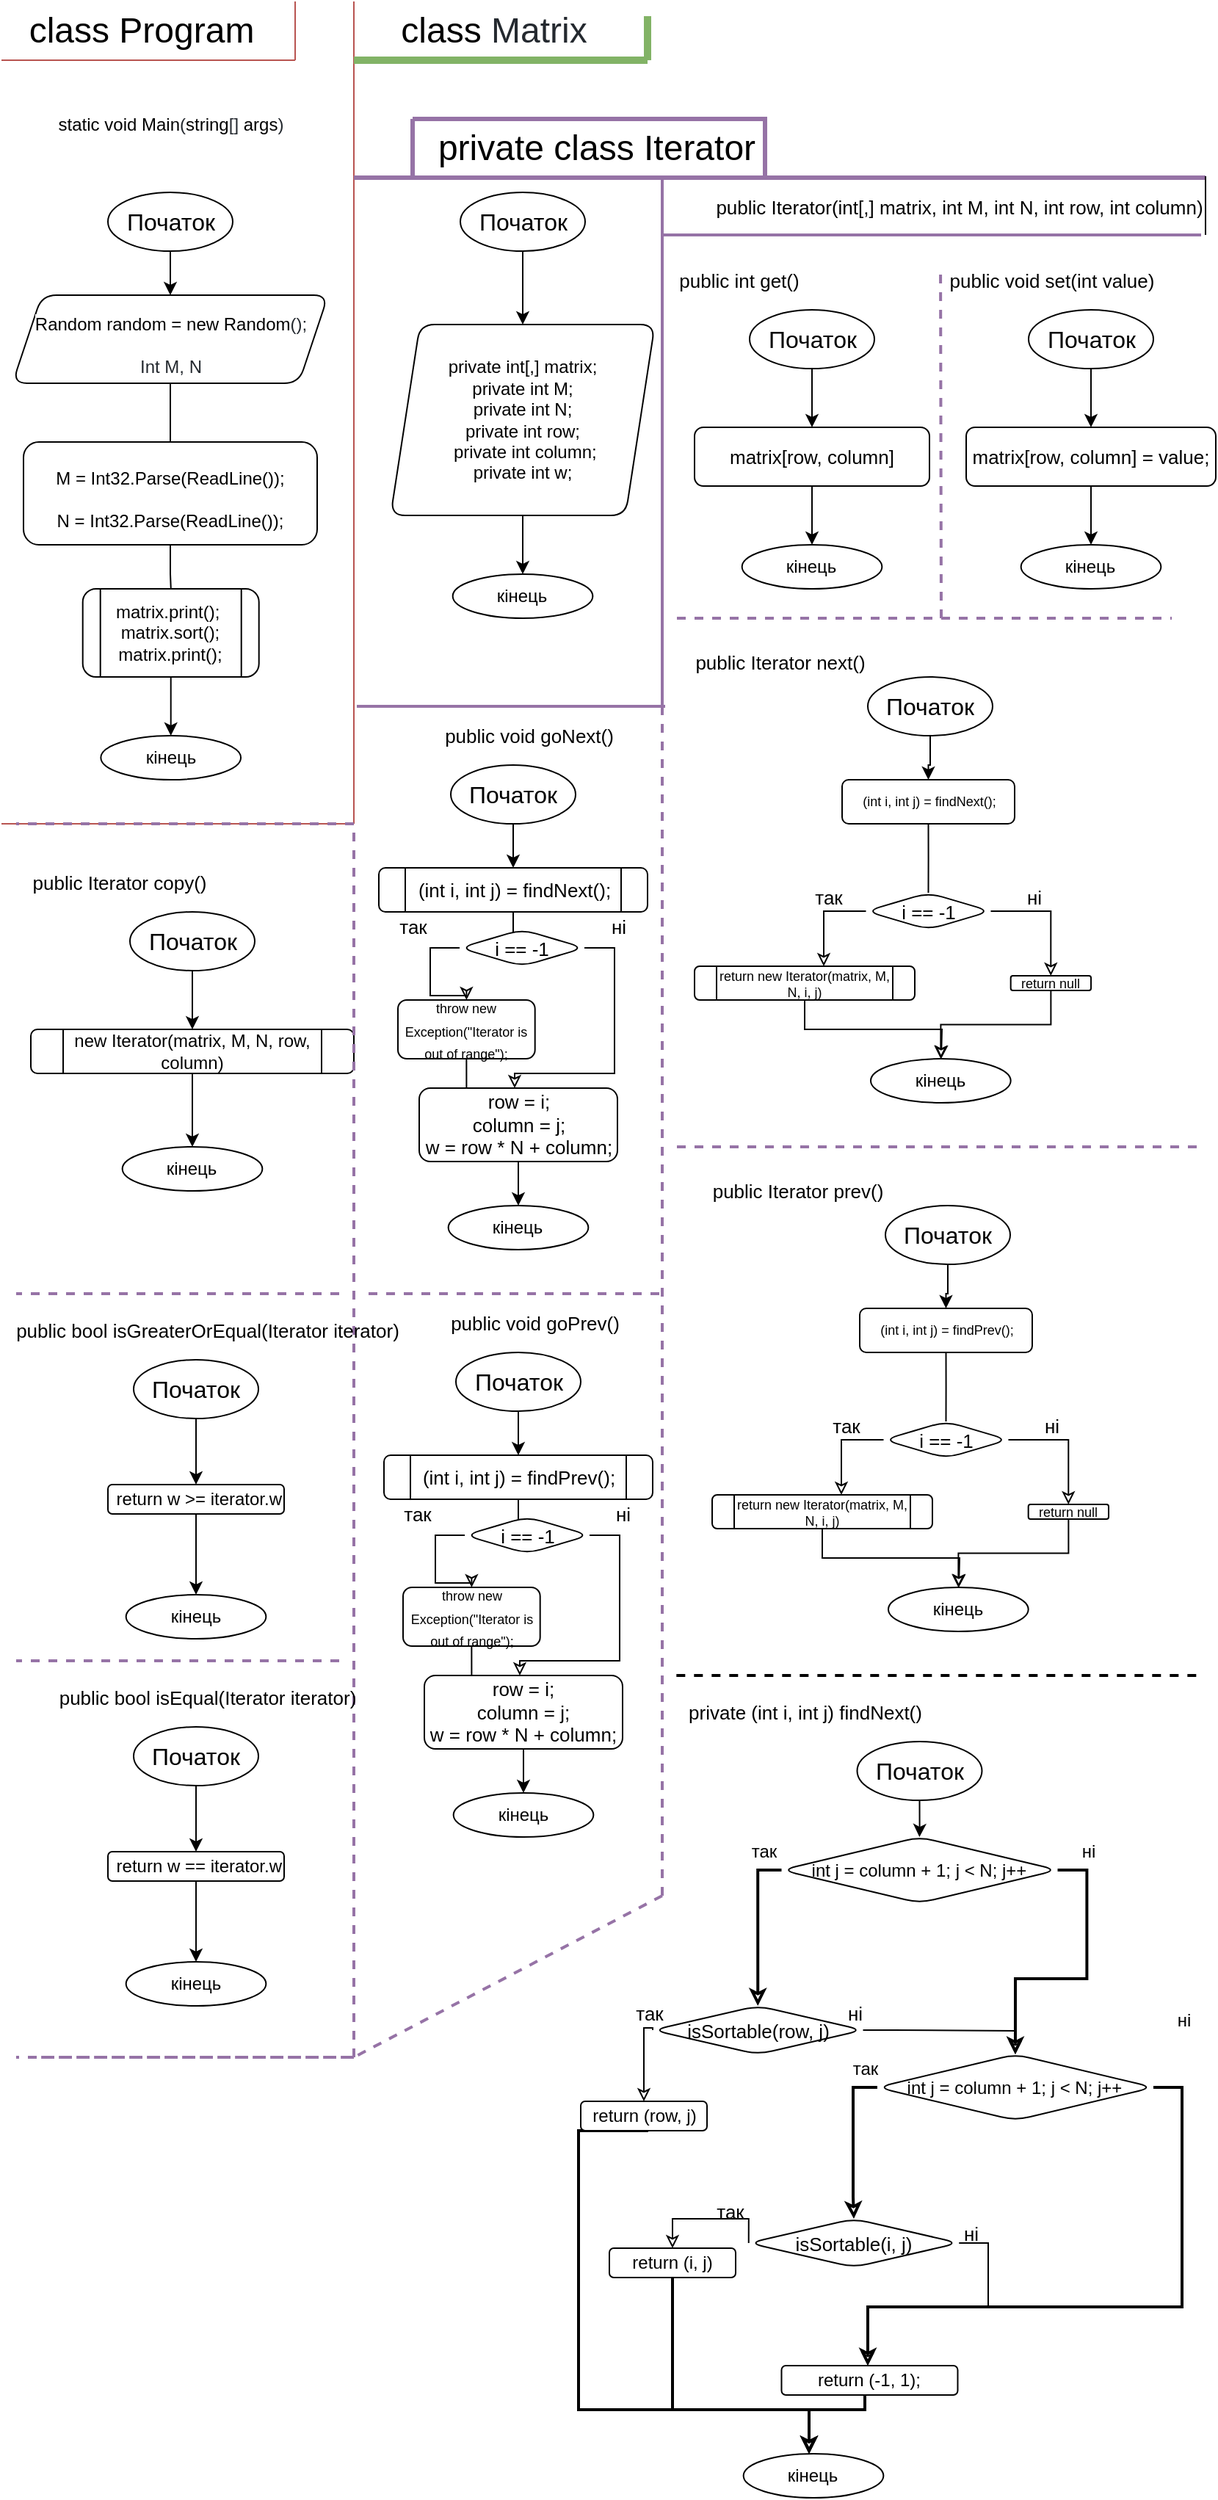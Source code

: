 <mxfile version="16.6.1" type="github">
  <diagram id="J93P0dknWouo2h-GwdAa" name="Page-1">
    <mxGraphModel dx="345" dy="665" grid="1" gridSize="10" guides="1" tooltips="1" connect="1" arrows="1" fold="1" page="1" pageScale="1" pageWidth="827" pageHeight="1169" math="0" shadow="0">
      <root>
        <mxCell id="0" />
        <mxCell id="1" parent="0" />
        <mxCell id="jm0wsWvHRC7rD9zgn_kI-3" value="&lt;font style=&quot;font-size: 24px&quot;&gt;&lt;span class=&quot;pl-k&quot; style=&quot;box-sizing: border-box ; font-family: , , &amp;#34;sf mono&amp;#34; , &amp;#34;menlo&amp;#34; , &amp;#34;consolas&amp;#34; , &amp;#34;liberation mono&amp;#34; , monospace ; background-color: rgb(255 , 255 , 255)&quot;&gt;class&lt;/span&gt;&lt;span style=&quot;color: rgb(36 , 41 , 47) ; font-family: , , &amp;#34;sf mono&amp;#34; , &amp;#34;menlo&amp;#34; , &amp;#34;consolas&amp;#34; , &amp;#34;liberation mono&amp;#34; , monospace ; background-color: rgb(255 , 255 , 255)&quot;&gt; &lt;/span&gt;&lt;span class=&quot;pl-en&quot; style=&quot;box-sizing: border-box ; font-family: , , &amp;#34;sf mono&amp;#34; , &amp;#34;menlo&amp;#34; , &amp;#34;consolas&amp;#34; , &amp;#34;liberation mono&amp;#34; , monospace ; background-color: rgb(255 , 255 , 255)&quot;&gt;&lt;span class=&quot;pl-token&quot; style=&quot;box-sizing: border-box&quot;&gt;Program&lt;/span&gt;&lt;/span&gt;&lt;/font&gt;" style="text;html=1;align=center;verticalAlign=middle;resizable=0;points=[];autosize=1;strokeColor=none;fillColor=none;" parent="1" vertex="1">
          <mxGeometry x="10" y="10" width="170" height="20" as="geometry" />
        </mxCell>
        <mxCell id="jm0wsWvHRC7rD9zgn_kI-6" value="" style="endArrow=none;html=1;rounded=0;fillColor=#f8cecc;strokeColor=#b85450;" parent="1" edge="1">
          <mxGeometry width="50" height="50" relative="1" as="geometry">
            <mxPoint y="40" as="sourcePoint" />
            <mxPoint x="200" y="40" as="targetPoint" />
          </mxGeometry>
        </mxCell>
        <mxCell id="jm0wsWvHRC7rD9zgn_kI-7" value="" style="endArrow=none;html=1;rounded=0;fillColor=#f8cecc;strokeColor=#b85450;" parent="1" edge="1">
          <mxGeometry width="50" height="50" relative="1" as="geometry">
            <mxPoint x="200" as="sourcePoint" />
            <mxPoint x="200" y="40" as="targetPoint" />
          </mxGeometry>
        </mxCell>
        <mxCell id="jm0wsWvHRC7rD9zgn_kI-8" value="&lt;span class=&quot;pl-k&quot; style=&quot;box-sizing: border-box ; font-family: , , &amp;#34;sf mono&amp;#34; , &amp;#34;menlo&amp;#34; , &amp;#34;consolas&amp;#34; , &amp;#34;liberation mono&amp;#34; , monospace ; font-size: 12px ; background-color: rgb(255 , 255 , 255)&quot;&gt;static&lt;/span&gt;&lt;span style=&quot;color: rgb(36 , 41 , 47) ; font-family: , , &amp;#34;sf mono&amp;#34; , &amp;#34;menlo&amp;#34; , &amp;#34;consolas&amp;#34; , &amp;#34;liberation mono&amp;#34; , monospace ; font-size: 12px ; background-color: rgb(255 , 255 , 255)&quot;&gt; &lt;/span&gt;&lt;span class=&quot;pl-k&quot; style=&quot;box-sizing: border-box ; font-family: , , &amp;#34;sf mono&amp;#34; , &amp;#34;menlo&amp;#34; , &amp;#34;consolas&amp;#34; , &amp;#34;liberation mono&amp;#34; , monospace ; font-size: 12px ; background-color: rgb(255 , 255 , 255)&quot;&gt;void&lt;/span&gt;&lt;span style=&quot;color: rgb(36 , 41 , 47) ; font-family: , , &amp;#34;sf mono&amp;#34; , &amp;#34;menlo&amp;#34; , &amp;#34;consolas&amp;#34; , &amp;#34;liberation mono&amp;#34; , monospace ; font-size: 12px ; background-color: rgb(255 , 255 , 255)&quot;&gt; &lt;/span&gt;&lt;span class=&quot;pl-en&quot; style=&quot;box-sizing: border-box ; font-family: , , &amp;#34;sf mono&amp;#34; , &amp;#34;menlo&amp;#34; , &amp;#34;consolas&amp;#34; , &amp;#34;liberation mono&amp;#34; , monospace ; font-size: 12px ; background-color: rgb(255 , 255 , 255)&quot;&gt;&lt;span class=&quot;pl-token&quot; style=&quot;box-sizing: border-box&quot;&gt;Main&lt;/span&gt;&lt;/span&gt;&lt;span style=&quot;color: rgb(36 , 41 , 47) ; font-family: , , &amp;#34;sf mono&amp;#34; , &amp;#34;menlo&amp;#34; , &amp;#34;consolas&amp;#34; , &amp;#34;liberation mono&amp;#34; , monospace ; font-size: 12px ; background-color: rgb(255 , 255 , 255)&quot;&gt;(&lt;/span&gt;&lt;span class=&quot;pl-k&quot; style=&quot;box-sizing: border-box ; font-family: , , &amp;#34;sf mono&amp;#34; , &amp;#34;menlo&amp;#34; , &amp;#34;consolas&amp;#34; , &amp;#34;liberation mono&amp;#34; , monospace ; font-size: 12px ; background-color: rgb(255 , 255 , 255)&quot;&gt;string&lt;/span&gt;&lt;span style=&quot;color: rgb(36 , 41 , 47) ; font-family: , , &amp;#34;sf mono&amp;#34; , &amp;#34;menlo&amp;#34; , &amp;#34;consolas&amp;#34; , &amp;#34;liberation mono&amp;#34; , monospace ; font-size: 12px ; background-color: rgb(255 , 255 , 255)&quot;&gt;[] &lt;/span&gt;&lt;span class=&quot;pl-en&quot; style=&quot;box-sizing: border-box ; font-family: , , &amp;#34;sf mono&amp;#34; , &amp;#34;menlo&amp;#34; , &amp;#34;consolas&amp;#34; , &amp;#34;liberation mono&amp;#34; , monospace ; font-size: 12px ; background-color: rgb(255 , 255 , 255)&quot;&gt;args&lt;/span&gt;&lt;span style=&quot;color: rgb(36 , 41 , 47) ; font-family: , , &amp;#34;sf mono&amp;#34; , &amp;#34;menlo&amp;#34; , &amp;#34;consolas&amp;#34; , &amp;#34;liberation mono&amp;#34; , monospace ; font-size: 12px ; background-color: rgb(255 , 255 , 255)&quot;&gt;)&lt;/span&gt;" style="text;html=1;align=center;verticalAlign=middle;resizable=0;points=[];autosize=1;strokeColor=none;fillColor=none;fontSize=24;" parent="1" vertex="1">
          <mxGeometry x="30" y="60" width="170" height="40" as="geometry" />
        </mxCell>
        <mxCell id="jm0wsWvHRC7rD9zgn_kI-11" style="edgeStyle=orthogonalEdgeStyle;rounded=0;orthogonalLoop=1;jettySize=auto;html=1;exitX=0.5;exitY=1;exitDx=0;exitDy=0;fontSize=24;" parent="1" source="jm0wsWvHRC7rD9zgn_kI-10" target="jm0wsWvHRC7rD9zgn_kI-12" edge="1">
          <mxGeometry relative="1" as="geometry">
            <mxPoint x="115.353" y="210" as="targetPoint" />
          </mxGeometry>
        </mxCell>
        <mxCell id="jm0wsWvHRC7rD9zgn_kI-10" value="Початок" style="ellipse;whiteSpace=wrap;html=1;fontSize=16;strokeWidth=1;" parent="1" vertex="1">
          <mxGeometry x="72.5" y="130.0" width="85" height="40" as="geometry" />
        </mxCell>
        <mxCell id="jm0wsWvHRC7rD9zgn_kI-14" style="edgeStyle=orthogonalEdgeStyle;rounded=0;orthogonalLoop=1;jettySize=auto;html=1;exitX=0.5;exitY=1;exitDx=0;exitDy=0;fontSize=24;endArrow=none;endFill=0;" parent="1" source="jm0wsWvHRC7rD9zgn_kI-12" target="jm0wsWvHRC7rD9zgn_kI-18" edge="1">
          <mxGeometry relative="1" as="geometry">
            <mxPoint x="115" y="290" as="targetPoint" />
          </mxGeometry>
        </mxCell>
        <mxCell id="jm0wsWvHRC7rD9zgn_kI-12" value="&lt;span class=&quot;pl-en&quot; style=&quot;box-sizing: border-box ; font-family: , , &amp;#34;sf mono&amp;#34; , &amp;#34;menlo&amp;#34; , &amp;#34;consolas&amp;#34; , &amp;#34;liberation mono&amp;#34; , monospace ; font-size: 12px ; background-color: rgb(255 , 255 , 255)&quot;&gt;Random&lt;/span&gt;&lt;span style=&quot;color: rgb(36 , 41 , 47) ; font-family: , , &amp;#34;sf mono&amp;#34; , &amp;#34;menlo&amp;#34; , &amp;#34;consolas&amp;#34; , &amp;#34;liberation mono&amp;#34; , monospace ; font-size: 12px ; background-color: rgb(255 , 255 , 255)&quot;&gt; &lt;/span&gt;&lt;span class=&quot;pl-en&quot; style=&quot;box-sizing: border-box ; font-family: , , &amp;#34;sf mono&amp;#34; , &amp;#34;menlo&amp;#34; , &amp;#34;consolas&amp;#34; , &amp;#34;liberation mono&amp;#34; , monospace ; font-size: 12px ; background-color: rgb(255 , 255 , 255)&quot;&gt;random&lt;/span&gt;&lt;span style=&quot;color: rgb(36 , 41 , 47) ; font-family: , , &amp;#34;sf mono&amp;#34; , &amp;#34;menlo&amp;#34; , &amp;#34;consolas&amp;#34; , &amp;#34;liberation mono&amp;#34; , monospace ; font-size: 12px ; background-color: rgb(255 , 255 , 255)&quot;&gt; &lt;/span&gt;&lt;span class=&quot;pl-k&quot; style=&quot;box-sizing: border-box ; font-family: , , &amp;#34;sf mono&amp;#34; , &amp;#34;menlo&amp;#34; , &amp;#34;consolas&amp;#34; , &amp;#34;liberation mono&amp;#34; , monospace ; font-size: 12px ; background-color: rgb(255 , 255 , 255)&quot;&gt;=&lt;/span&gt;&lt;span style=&quot;color: rgb(36 , 41 , 47) ; font-family: , , &amp;#34;sf mono&amp;#34; , &amp;#34;menlo&amp;#34; , &amp;#34;consolas&amp;#34; , &amp;#34;liberation mono&amp;#34; , monospace ; font-size: 12px ; background-color: rgb(255 , 255 , 255)&quot;&gt; &lt;/span&gt;&lt;span class=&quot;pl-k&quot; style=&quot;box-sizing: border-box ; font-family: , , &amp;#34;sf mono&amp;#34; , &amp;#34;menlo&amp;#34; , &amp;#34;consolas&amp;#34; , &amp;#34;liberation mono&amp;#34; , monospace ; font-size: 12px ; background-color: rgb(255 , 255 , 255)&quot;&gt;new&lt;/span&gt;&lt;span style=&quot;color: rgb(36 , 41 , 47) ; font-family: , , &amp;#34;sf mono&amp;#34; , &amp;#34;menlo&amp;#34; , &amp;#34;consolas&amp;#34; , &amp;#34;liberation mono&amp;#34; , monospace ; font-size: 12px ; background-color: rgb(255 , 255 , 255)&quot;&gt; &lt;/span&gt;&lt;span class=&quot;pl-en&quot; style=&quot;box-sizing: border-box ; font-family: , , &amp;#34;sf mono&amp;#34; , &amp;#34;menlo&amp;#34; , &amp;#34;consolas&amp;#34; , &amp;#34;liberation mono&amp;#34; , monospace ; font-size: 12px ; background-color: rgb(255 , 255 , 255)&quot;&gt;Random&lt;/span&gt;&lt;span style=&quot;color: rgb(36 , 41 , 47) ; font-family: , , &amp;#34;sf mono&amp;#34; , &amp;#34;menlo&amp;#34; , &amp;#34;consolas&amp;#34; , &amp;#34;liberation mono&amp;#34; , monospace ; font-size: 12px ; background-color: rgb(255 , 255 , 255)&quot;&gt;();&lt;br&gt;Int M, N&lt;br&gt;&lt;/span&gt;" style="shape=parallelogram;perimeter=parallelogramPerimeter;whiteSpace=wrap;html=1;fixedSize=1;fontSize=24;perimeterSpacing=0;sketch=0;rounded=1;" parent="1" vertex="1">
          <mxGeometry x="7.5" y="200" width="215" height="60" as="geometry" />
        </mxCell>
        <mxCell id="jm0wsWvHRC7rD9zgn_kI-19" style="edgeStyle=orthogonalEdgeStyle;rounded=0;orthogonalLoop=1;jettySize=auto;html=1;exitX=0.5;exitY=1;exitDx=0;exitDy=0;fontSize=12;endArrow=none;endFill=0;" parent="1" source="jm0wsWvHRC7rD9zgn_kI-18" target="jm0wsWvHRC7rD9zgn_kI-20" edge="1">
          <mxGeometry relative="1" as="geometry">
            <mxPoint x="115.353" y="410" as="targetPoint" />
          </mxGeometry>
        </mxCell>
        <mxCell id="jm0wsWvHRC7rD9zgn_kI-18" value="&lt;font style=&quot;font-size: 12px&quot;&gt;M =&lt;/font&gt;&lt;font style=&quot;font-size: 12px&quot;&gt; Int32.Parse(ReadLine());&lt;br&gt;N = Int32.Parse(ReadLine());&lt;/font&gt;" style="rounded=1;whiteSpace=wrap;html=1;sketch=0;fontSize=24;" parent="1" vertex="1">
          <mxGeometry x="15" y="300" width="200" height="70" as="geometry" />
        </mxCell>
        <mxCell id="jm0wsWvHRC7rD9zgn_kI-21" style="edgeStyle=orthogonalEdgeStyle;rounded=0;orthogonalLoop=1;jettySize=auto;html=1;exitX=0.5;exitY=1;exitDx=0;exitDy=0;fontSize=12;" parent="1" source="jm0wsWvHRC7rD9zgn_kI-20" target="jm0wsWvHRC7rD9zgn_kI-22" edge="1">
          <mxGeometry relative="1" as="geometry">
            <mxPoint x="115.353" y="500" as="targetPoint" />
          </mxGeometry>
        </mxCell>
        <mxCell id="jm0wsWvHRC7rD9zgn_kI-20" value="&lt;div&gt;matrix.print();&lt;span&gt;&amp;nbsp;&lt;/span&gt;&lt;/div&gt;&lt;div&gt;&lt;span&gt;matrix.sort();&lt;/span&gt;&lt;/div&gt;&lt;div&gt;matrix.print();&lt;br&gt;&lt;/div&gt;" style="shape=process;whiteSpace=wrap;html=1;backgroundOutline=1;rounded=1;sketch=0;fontSize=12;" parent="1" vertex="1">
          <mxGeometry x="55.353" y="400" width="120" height="60" as="geometry" />
        </mxCell>
        <mxCell id="jm0wsWvHRC7rD9zgn_kI-22" value="кінець" style="ellipse;whiteSpace=wrap;html=1;rounded=1;sketch=0;fontSize=12;" parent="1" vertex="1">
          <mxGeometry x="67.68" y="500" width="95.35" height="30" as="geometry" />
        </mxCell>
        <mxCell id="jm0wsWvHRC7rD9zgn_kI-23" value="" style="endArrow=none;html=1;rounded=0;fontSize=12;fillColor=#f8cecc;strokeColor=#b85450;" parent="1" edge="1">
          <mxGeometry width="50" height="50" relative="1" as="geometry">
            <mxPoint x="240" y="560" as="sourcePoint" />
            <mxPoint x="240" as="targetPoint" />
          </mxGeometry>
        </mxCell>
        <mxCell id="jm0wsWvHRC7rD9zgn_kI-24" value="" style="endArrow=none;html=1;rounded=0;fontSize=12;fillColor=#f8cecc;strokeColor=#b85450;" parent="1" edge="1">
          <mxGeometry width="50" height="50" relative="1" as="geometry">
            <mxPoint y="560" as="sourcePoint" />
            <mxPoint x="240" y="560" as="targetPoint" />
          </mxGeometry>
        </mxCell>
        <mxCell id="jm0wsWvHRC7rD9zgn_kI-25" value="&lt;font style=&quot;font-size: 24px&quot;&gt;&lt;span class=&quot;pl-k&quot; style=&quot;box-sizing: border-box ; font-family: , , &amp;#34;sf mono&amp;#34; , &amp;#34;menlo&amp;#34; , &amp;#34;consolas&amp;#34; , &amp;#34;liberation mono&amp;#34; , monospace ; background-color: rgb(255 , 255 , 255)&quot;&gt;class&lt;/span&gt;&lt;span style=&quot;color: rgb(36 , 41 , 47) ; font-family: , , &amp;#34;sf mono&amp;#34; , &amp;#34;menlo&amp;#34; , &amp;#34;consolas&amp;#34; , &amp;#34;liberation mono&amp;#34; , monospace ; background-color: rgb(255 , 255 , 255)&quot;&gt;&amp;nbsp;&lt;/span&gt;&lt;/font&gt;&lt;font color=&quot;#24292f&quot;&gt;&lt;span style=&quot;font-size: 24px ; background-color: rgb(255 , 255 , 255)&quot;&gt;Matrix&lt;/span&gt;&lt;/font&gt;" style="text;html=1;align=center;verticalAlign=middle;resizable=0;points=[];autosize=1;strokeColor=none;fillColor=none;" parent="1" vertex="1">
          <mxGeometry x="265" y="10" width="140" height="20" as="geometry" />
        </mxCell>
        <mxCell id="jm0wsWvHRC7rD9zgn_kI-26" value="" style="endArrow=none;html=1;rounded=0;fillColor=#d5e8d4;strokeColor=#82b366;strokeWidth=5;" parent="1" edge="1">
          <mxGeometry width="50" height="50" relative="1" as="geometry">
            <mxPoint x="240.0" y="40" as="sourcePoint" />
            <mxPoint x="440.0" y="40" as="targetPoint" />
          </mxGeometry>
        </mxCell>
        <mxCell id="jm0wsWvHRC7rD9zgn_kI-27" value="" style="endArrow=none;html=1;rounded=0;fillColor=#d5e8d4;strokeColor=#82b366;strokeWidth=5;" parent="1" edge="1">
          <mxGeometry width="50" height="50" relative="1" as="geometry">
            <mxPoint x="440" y="10" as="sourcePoint" />
            <mxPoint x="440.0" y="40" as="targetPoint" />
          </mxGeometry>
        </mxCell>
        <mxCell id="jm0wsWvHRC7rD9zgn_kI-29" value="&lt;span style=&quot;font-size: 24px&quot;&gt;private class Iterator&lt;/span&gt;" style="text;html=1;align=center;verticalAlign=middle;resizable=0;points=[];autosize=1;strokeColor=none;fillColor=none;" parent="1" vertex="1">
          <mxGeometry x="290" y="90" width="230" height="20" as="geometry" />
        </mxCell>
        <mxCell id="jm0wsWvHRC7rD9zgn_kI-38" value="" style="endArrow=none;html=1;rounded=0;fontSize=12;fillColor=#e1d5e7;strokeColor=#9673a6;strokeWidth=3;" parent="1" edge="1">
          <mxGeometry width="50" height="50" relative="1" as="geometry">
            <mxPoint x="280" y="80" as="sourcePoint" />
            <mxPoint x="280" y="120" as="targetPoint" />
          </mxGeometry>
        </mxCell>
        <mxCell id="jm0wsWvHRC7rD9zgn_kI-40" value="" style="endArrow=none;html=1;rounded=0;fontSize=12;fillColor=#e1d5e7;strokeColor=#9673a6;strokeWidth=3;" parent="1" edge="1">
          <mxGeometry width="50" height="50" relative="1" as="geometry">
            <mxPoint x="280" y="80" as="sourcePoint" />
            <mxPoint x="520" y="120" as="targetPoint" />
            <Array as="points">
              <mxPoint x="520" y="80" />
            </Array>
          </mxGeometry>
        </mxCell>
        <mxCell id="jm0wsWvHRC7rD9zgn_kI-42" value="" style="endArrow=none;html=1;rounded=0;fontSize=12;fillColor=#e1d5e7;strokeColor=#9673a6;strokeWidth=3;" parent="1" edge="1">
          <mxGeometry width="50" height="50" relative="1" as="geometry">
            <mxPoint x="240" y="120" as="sourcePoint" />
            <mxPoint x="820" y="120" as="targetPoint" />
          </mxGeometry>
        </mxCell>
        <mxCell id="jm0wsWvHRC7rD9zgn_kI-45" style="edgeStyle=orthogonalEdgeStyle;rounded=0;orthogonalLoop=1;jettySize=auto;html=1;exitX=0.5;exitY=1;exitDx=0;exitDy=0;fontSize=12;" parent="1" source="jm0wsWvHRC7rD9zgn_kI-44" target="jm0wsWvHRC7rD9zgn_kI-46" edge="1">
          <mxGeometry relative="1" as="geometry">
            <mxPoint x="552.357" y="290" as="targetPoint" />
          </mxGeometry>
        </mxCell>
        <mxCell id="jm0wsWvHRC7rD9zgn_kI-44" value="Початок" style="ellipse;whiteSpace=wrap;html=1;fontSize=16;strokeWidth=1;rounded=1;sketch=0;" parent="1" vertex="1">
          <mxGeometry x="509.5" y="210.0" width="85" height="40" as="geometry" />
        </mxCell>
        <mxCell id="jm0wsWvHRC7rD9zgn_kI-46" value="matrix[row, column]" style="rounded=1;whiteSpace=wrap;html=1;sketch=0;fontSize=13;" parent="1" vertex="1">
          <mxGeometry x="472" y="290" width="160" height="40" as="geometry" />
        </mxCell>
        <mxCell id="jm0wsWvHRC7rD9zgn_kI-49" style="edgeStyle=orthogonalEdgeStyle;rounded=0;orthogonalLoop=1;jettySize=auto;html=1;fontSize=12;" parent="1" source="jm0wsWvHRC7rD9zgn_kI-46" target="jm0wsWvHRC7rD9zgn_kI-50" edge="1">
          <mxGeometry relative="1" as="geometry">
            <mxPoint x="552.003" y="470" as="targetPoint" />
            <mxPoint x="552.003" y="430.0" as="sourcePoint" />
          </mxGeometry>
        </mxCell>
        <mxCell id="jm0wsWvHRC7rD9zgn_kI-50" value="кінець" style="ellipse;whiteSpace=wrap;html=1;rounded=1;sketch=0;fontSize=12;" parent="1" vertex="1">
          <mxGeometry x="504.33" y="370" width="95.35" height="30" as="geometry" />
        </mxCell>
        <mxCell id="jm0wsWvHRC7rD9zgn_kI-51" value="&lt;font style=&quot;font-size: 13px&quot;&gt;public Iterator(int[,] matrix, int M, int N, int row, int column)&lt;/font&gt;" style="text;html=1;align=center;verticalAlign=middle;resizable=0;points=[];autosize=1;strokeColor=none;fillColor=none;" parent="1" vertex="1">
          <mxGeometry x="477" y="130.0" width="350" height="20" as="geometry" />
        </mxCell>
        <mxCell id="jm0wsWvHRC7rD9zgn_kI-52" value="" style="endArrow=none;html=1;rounded=0;fillColor=#e1d5e7;strokeColor=#9673a6;strokeWidth=2;" parent="1" edge="1">
          <mxGeometry width="50" height="50" relative="1" as="geometry">
            <mxPoint x="450" y="159" as="sourcePoint" />
            <mxPoint x="817" y="159" as="targetPoint" />
          </mxGeometry>
        </mxCell>
        <mxCell id="jm0wsWvHRC7rD9zgn_kI-53" value="" style="endArrow=none;html=1;rounded=0;" parent="1" edge="1">
          <mxGeometry width="50" height="50" relative="1" as="geometry">
            <mxPoint x="820" y="119" as="sourcePoint" />
            <mxPoint x="820" y="159" as="targetPoint" />
          </mxGeometry>
        </mxCell>
        <mxCell id="jm0wsWvHRC7rD9zgn_kI-54" value="" style="endArrow=none;html=1;rounded=0;fontSize=12;fillColor=#e1d5e7;strokeColor=#9673a6;strokeWidth=2;" parent="1" edge="1">
          <mxGeometry width="50" height="50" relative="1" as="geometry">
            <mxPoint x="450" y="480" as="sourcePoint" />
            <mxPoint x="450" y="120" as="targetPoint" />
          </mxGeometry>
        </mxCell>
        <mxCell id="jm0wsWvHRC7rD9zgn_kI-55" value="" style="endArrow=none;html=1;rounded=0;fontSize=12;fillColor=#e1d5e7;strokeColor=#9673a6;strokeWidth=2;" parent="1" edge="1">
          <mxGeometry width="50" height="50" relative="1" as="geometry">
            <mxPoint x="242" y="480" as="sourcePoint" />
            <mxPoint x="452" y="480" as="targetPoint" />
          </mxGeometry>
        </mxCell>
        <mxCell id="pkDNeRE30fQ9Vf2fr36v-1" value="public int get()" style="text;html=1;align=center;verticalAlign=middle;resizable=0;points=[];autosize=1;strokeColor=none;fillColor=none;fontSize=13;" vertex="1" parent="1">
          <mxGeometry x="452" y="180" width="100" height="20" as="geometry" />
        </mxCell>
        <mxCell id="pkDNeRE30fQ9Vf2fr36v-2" style="edgeStyle=orthogonalEdgeStyle;rounded=0;orthogonalLoop=1;jettySize=auto;html=1;exitX=0.5;exitY=1;exitDx=0;exitDy=0;fontSize=12;" edge="1" source="pkDNeRE30fQ9Vf2fr36v-3" target="pkDNeRE30fQ9Vf2fr36v-4" parent="1">
          <mxGeometry relative="1" as="geometry">
            <mxPoint x="355.357" y="210" as="targetPoint" />
          </mxGeometry>
        </mxCell>
        <mxCell id="pkDNeRE30fQ9Vf2fr36v-3" value="Початок" style="ellipse;whiteSpace=wrap;html=1;fontSize=16;strokeWidth=1;rounded=1;sketch=0;" vertex="1" parent="1">
          <mxGeometry x="312.5" y="130.0" width="85" height="40" as="geometry" />
        </mxCell>
        <mxCell id="pkDNeRE30fQ9Vf2fr36v-4" value="&lt;div&gt;private int[,] matrix;&lt;/div&gt;&lt;div&gt;&lt;span&gt;private int M;&lt;/span&gt;&lt;/div&gt;&lt;div&gt;private int N;&lt;/div&gt;&lt;div&gt;private int row;&lt;/div&gt;&lt;div&gt;&amp;nbsp;private int column;&lt;/div&gt;&lt;div&gt;private int w;&lt;/div&gt;" style="shape=parallelogram;perimeter=parallelogramPerimeter;whiteSpace=wrap;html=1;fixedSize=1;rounded=1;sketch=0;fontSize=12;" vertex="1" parent="1">
          <mxGeometry x="265" y="220" width="180" height="130" as="geometry" />
        </mxCell>
        <mxCell id="pkDNeRE30fQ9Vf2fr36v-5" style="edgeStyle=orthogonalEdgeStyle;rounded=0;orthogonalLoop=1;jettySize=auto;html=1;fontSize=12;" edge="1" source="pkDNeRE30fQ9Vf2fr36v-4" target="pkDNeRE30fQ9Vf2fr36v-6" parent="1">
          <mxGeometry relative="1" as="geometry">
            <mxPoint x="355.003" y="390" as="targetPoint" />
            <mxPoint x="355.003" y="350.0" as="sourcePoint" />
          </mxGeometry>
        </mxCell>
        <mxCell id="pkDNeRE30fQ9Vf2fr36v-6" value="кінець" style="ellipse;whiteSpace=wrap;html=1;rounded=1;sketch=0;fontSize=12;" vertex="1" parent="1">
          <mxGeometry x="307.33" y="390" width="95.35" height="30" as="geometry" />
        </mxCell>
        <mxCell id="pkDNeRE30fQ9Vf2fr36v-8" style="edgeStyle=orthogonalEdgeStyle;rounded=0;orthogonalLoop=1;jettySize=auto;html=1;exitX=0.5;exitY=1;exitDx=0;exitDy=0;fontSize=12;" edge="1" source="pkDNeRE30fQ9Vf2fr36v-9" target="pkDNeRE30fQ9Vf2fr36v-10" parent="1">
          <mxGeometry relative="1" as="geometry">
            <mxPoint x="742.357" y="290" as="targetPoint" />
          </mxGeometry>
        </mxCell>
        <mxCell id="pkDNeRE30fQ9Vf2fr36v-9" value="Початок" style="ellipse;whiteSpace=wrap;html=1;fontSize=16;strokeWidth=1;rounded=1;sketch=0;" vertex="1" parent="1">
          <mxGeometry x="699.5" y="210.0" width="85" height="40" as="geometry" />
        </mxCell>
        <mxCell id="pkDNeRE30fQ9Vf2fr36v-10" value="matrix[row, column] = value;" style="rounded=1;whiteSpace=wrap;html=1;sketch=0;fontSize=13;" vertex="1" parent="1">
          <mxGeometry x="657" y="290" width="170" height="40" as="geometry" />
        </mxCell>
        <mxCell id="pkDNeRE30fQ9Vf2fr36v-11" style="edgeStyle=orthogonalEdgeStyle;rounded=0;orthogonalLoop=1;jettySize=auto;html=1;fontSize=12;" edge="1" source="pkDNeRE30fQ9Vf2fr36v-10" target="pkDNeRE30fQ9Vf2fr36v-12" parent="1">
          <mxGeometry relative="1" as="geometry">
            <mxPoint x="742.003" y="470" as="targetPoint" />
            <mxPoint x="742.003" y="430.0" as="sourcePoint" />
          </mxGeometry>
        </mxCell>
        <mxCell id="pkDNeRE30fQ9Vf2fr36v-12" value="кінець" style="ellipse;whiteSpace=wrap;html=1;rounded=1;sketch=0;fontSize=12;" vertex="1" parent="1">
          <mxGeometry x="694.33" y="370" width="95.35" height="30" as="geometry" />
        </mxCell>
        <mxCell id="pkDNeRE30fQ9Vf2fr36v-13" value="public void set(int value)" style="text;html=1;align=center;verticalAlign=middle;resizable=0;points=[];autosize=1;strokeColor=none;fillColor=none;fontSize=13;" vertex="1" parent="1">
          <mxGeometry x="639.68" y="180" width="150" height="20" as="geometry" />
        </mxCell>
        <mxCell id="pkDNeRE30fQ9Vf2fr36v-15" value="" style="endArrow=none;dashed=1;html=1;rounded=0;fontSize=13;entryX=-0.001;entryY=0.021;entryDx=0;entryDy=0;entryPerimeter=0;fillColor=#e1d5e7;strokeColor=#9673a6;strokeWidth=2;" edge="1" parent="1" target="pkDNeRE30fQ9Vf2fr36v-13">
          <mxGeometry width="50" height="50" relative="1" as="geometry">
            <mxPoint x="640" y="420" as="sourcePoint" />
            <mxPoint x="632" y="190" as="targetPoint" />
          </mxGeometry>
        </mxCell>
        <mxCell id="pkDNeRE30fQ9Vf2fr36v-19" value="" style="endArrow=none;dashed=1;html=1;rounded=0;fontSize=13;fillColor=#e1d5e7;strokeColor=#9673a6;strokeWidth=2;" edge="1" parent="1">
          <mxGeometry width="50" height="50" relative="1" as="geometry">
            <mxPoint x="460" y="420" as="sourcePoint" />
            <mxPoint x="797" y="420" as="targetPoint" />
          </mxGeometry>
        </mxCell>
        <mxCell id="pkDNeRE30fQ9Vf2fr36v-20" value="public void goNext()" style="text;html=1;align=center;verticalAlign=middle;resizable=0;points=[];autosize=1;strokeColor=none;fillColor=none;fontSize=13;" vertex="1" parent="1">
          <mxGeometry x="294" y="490" width="130" height="20" as="geometry" />
        </mxCell>
        <mxCell id="pkDNeRE30fQ9Vf2fr36v-21" style="edgeStyle=orthogonalEdgeStyle;rounded=0;orthogonalLoop=1;jettySize=auto;html=1;exitX=0.5;exitY=1;exitDx=0;exitDy=0;fontSize=12;" edge="1" source="pkDNeRE30fQ9Vf2fr36v-22" target="pkDNeRE30fQ9Vf2fr36v-26" parent="1">
          <mxGeometry relative="1" as="geometry">
            <mxPoint x="354.5" y="600" as="targetPoint" />
          </mxGeometry>
        </mxCell>
        <mxCell id="pkDNeRE30fQ9Vf2fr36v-22" value="Початок" style="ellipse;whiteSpace=wrap;html=1;fontSize=16;strokeWidth=1;rounded=1;sketch=0;" vertex="1" parent="1">
          <mxGeometry x="306.0" y="520.0" width="85" height="40" as="geometry" />
        </mxCell>
        <mxCell id="pkDNeRE30fQ9Vf2fr36v-27" style="edgeStyle=orthogonalEdgeStyle;rounded=0;orthogonalLoop=1;jettySize=auto;html=1;exitX=0.5;exitY=1;exitDx=0;exitDy=0;fontSize=13;endArrow=none;endFill=0;" edge="1" parent="1" source="pkDNeRE30fQ9Vf2fr36v-26" target="pkDNeRE30fQ9Vf2fr36v-28">
          <mxGeometry relative="1" as="geometry">
            <mxPoint x="354.786" y="640" as="targetPoint" />
          </mxGeometry>
        </mxCell>
        <mxCell id="pkDNeRE30fQ9Vf2fr36v-26" value="(int i, int j) = findNext();" style="shape=process;whiteSpace=wrap;html=1;backgroundOutline=1;rounded=1;sketch=0;fontSize=13;" vertex="1" parent="1">
          <mxGeometry x="257" y="590" width="183" height="30" as="geometry" />
        </mxCell>
        <mxCell id="pkDNeRE30fQ9Vf2fr36v-29" style="edgeStyle=orthogonalEdgeStyle;rounded=0;orthogonalLoop=1;jettySize=auto;html=1;exitX=0;exitY=0.5;exitDx=0;exitDy=0;fontSize=13;endArrow=classic;endFill=0;" edge="1" parent="1" source="pkDNeRE30fQ9Vf2fr36v-28" target="pkDNeRE30fQ9Vf2fr36v-33">
          <mxGeometry relative="1" as="geometry">
            <mxPoint x="249.5" y="670" as="targetPoint" />
          </mxGeometry>
        </mxCell>
        <mxCell id="pkDNeRE30fQ9Vf2fr36v-30" style="edgeStyle=orthogonalEdgeStyle;rounded=0;orthogonalLoop=1;jettySize=auto;html=1;exitX=1;exitY=0.5;exitDx=0;exitDy=0;fontSize=13;endArrow=classic;endFill=0;" edge="1" parent="1" source="pkDNeRE30fQ9Vf2fr36v-28" target="pkDNeRE30fQ9Vf2fr36v-34">
          <mxGeometry relative="1" as="geometry">
            <mxPoint x="349.5" y="770" as="targetPoint" />
            <Array as="points">
              <mxPoint x="417.5" y="645" />
              <mxPoint x="417.5" y="730" />
              <mxPoint x="349.5" y="730" />
            </Array>
          </mxGeometry>
        </mxCell>
        <mxCell id="pkDNeRE30fQ9Vf2fr36v-28" value="i == -1" style="rhombus;whiteSpace=wrap;html=1;rounded=1;sketch=0;fontSize=13;" vertex="1" parent="1">
          <mxGeometry x="312.01" y="632" width="84.99" height="25" as="geometry" />
        </mxCell>
        <mxCell id="pkDNeRE30fQ9Vf2fr36v-31" value="так" style="text;html=1;align=center;verticalAlign=middle;resizable=0;points=[];autosize=1;strokeColor=none;fillColor=none;fontSize=13;" vertex="1" parent="1">
          <mxGeometry x="264.5" y="620" width="30" height="20" as="geometry" />
        </mxCell>
        <mxCell id="pkDNeRE30fQ9Vf2fr36v-32" value="ні" style="text;html=1;align=center;verticalAlign=middle;resizable=0;points=[];autosize=1;strokeColor=none;fillColor=none;fontSize=13;" vertex="1" parent="1">
          <mxGeometry x="404.5" y="620" width="30" height="20" as="geometry" />
        </mxCell>
        <mxCell id="pkDNeRE30fQ9Vf2fr36v-36" style="edgeStyle=orthogonalEdgeStyle;rounded=0;orthogonalLoop=1;jettySize=auto;html=1;exitX=0.5;exitY=1;exitDx=0;exitDy=0;entryX=0.5;entryY=0;entryDx=0;entryDy=0;fontSize=13;endArrow=none;endFill=0;" edge="1" parent="1" source="pkDNeRE30fQ9Vf2fr36v-33" target="pkDNeRE30fQ9Vf2fr36v-34">
          <mxGeometry relative="1" as="geometry" />
        </mxCell>
        <mxCell id="pkDNeRE30fQ9Vf2fr36v-33" value="&lt;font style=&quot;font-size: 9px&quot;&gt;throw new Exception(&quot;Iterator is out of range&quot;);&lt;/font&gt;" style="rounded=1;whiteSpace=wrap;html=1;sketch=0;fontSize=13;" vertex="1" parent="1">
          <mxGeometry x="270" y="680" width="93.35" height="40" as="geometry" />
        </mxCell>
        <mxCell id="pkDNeRE30fQ9Vf2fr36v-34" value="&lt;div&gt;row = i;&lt;/div&gt;&lt;div&gt;column = j;&lt;/div&gt;&lt;div&gt;w = row * N + column;&lt;/div&gt;" style="rounded=1;whiteSpace=wrap;html=1;sketch=0;fontSize=13;" vertex="1" parent="1">
          <mxGeometry x="284.5" y="740" width="135" height="50" as="geometry" />
        </mxCell>
        <mxCell id="pkDNeRE30fQ9Vf2fr36v-37" style="edgeStyle=orthogonalEdgeStyle;rounded=0;orthogonalLoop=1;jettySize=auto;html=1;fontSize=12;exitX=0.5;exitY=1;exitDx=0;exitDy=0;" edge="1" target="pkDNeRE30fQ9Vf2fr36v-38" parent="1" source="pkDNeRE30fQ9Vf2fr36v-34">
          <mxGeometry relative="1" as="geometry">
            <mxPoint x="349.173" y="940" as="targetPoint" />
            <mxPoint x="349.175" y="800" as="sourcePoint" />
          </mxGeometry>
        </mxCell>
        <mxCell id="pkDNeRE30fQ9Vf2fr36v-38" value="кінець" style="ellipse;whiteSpace=wrap;html=1;rounded=1;sketch=0;fontSize=12;" vertex="1" parent="1">
          <mxGeometry x="304.33" y="820" width="95.35" height="30" as="geometry" />
        </mxCell>
        <mxCell id="pkDNeRE30fQ9Vf2fr36v-40" value="" style="endArrow=none;dashed=1;html=1;rounded=0;fontSize=13;fillColor=#e1d5e7;strokeColor=#9673a6;strokeWidth=2;" edge="1" parent="1">
          <mxGeometry width="50" height="50" relative="1" as="geometry">
            <mxPoint x="450" y="1290" as="sourcePoint" />
            <mxPoint x="450" y="480" as="targetPoint" />
          </mxGeometry>
        </mxCell>
        <mxCell id="pkDNeRE30fQ9Vf2fr36v-41" value="public void goPrev()" style="text;html=1;align=center;verticalAlign=middle;resizable=0;points=[];autosize=1;strokeColor=none;fillColor=none;fontSize=13;" vertex="1" parent="1">
          <mxGeometry x="297.5" y="890" width="130" height="20" as="geometry" />
        </mxCell>
        <mxCell id="pkDNeRE30fQ9Vf2fr36v-42" style="edgeStyle=orthogonalEdgeStyle;rounded=0;orthogonalLoop=1;jettySize=auto;html=1;exitX=0.5;exitY=1;exitDx=0;exitDy=0;fontSize=12;" edge="1" source="pkDNeRE30fQ9Vf2fr36v-43" target="pkDNeRE30fQ9Vf2fr36v-45" parent="1">
          <mxGeometry relative="1" as="geometry">
            <mxPoint x="358.0" y="1000" as="targetPoint" />
          </mxGeometry>
        </mxCell>
        <mxCell id="pkDNeRE30fQ9Vf2fr36v-43" value="Початок" style="ellipse;whiteSpace=wrap;html=1;fontSize=16;strokeWidth=1;rounded=1;sketch=0;" vertex="1" parent="1">
          <mxGeometry x="309.5" y="920.0" width="85" height="40" as="geometry" />
        </mxCell>
        <mxCell id="pkDNeRE30fQ9Vf2fr36v-44" style="edgeStyle=orthogonalEdgeStyle;rounded=0;orthogonalLoop=1;jettySize=auto;html=1;exitX=0.5;exitY=1;exitDx=0;exitDy=0;fontSize=13;endArrow=none;endFill=0;" edge="1" source="pkDNeRE30fQ9Vf2fr36v-45" target="pkDNeRE30fQ9Vf2fr36v-48" parent="1">
          <mxGeometry relative="1" as="geometry">
            <mxPoint x="358.286" y="1040" as="targetPoint" />
          </mxGeometry>
        </mxCell>
        <mxCell id="pkDNeRE30fQ9Vf2fr36v-45" value="(int i, int j) = findPrev();" style="shape=process;whiteSpace=wrap;html=1;backgroundOutline=1;rounded=1;sketch=0;fontSize=13;" vertex="1" parent="1">
          <mxGeometry x="260.5" y="990" width="183" height="30" as="geometry" />
        </mxCell>
        <mxCell id="pkDNeRE30fQ9Vf2fr36v-46" style="edgeStyle=orthogonalEdgeStyle;rounded=0;orthogonalLoop=1;jettySize=auto;html=1;exitX=0;exitY=0.5;exitDx=0;exitDy=0;fontSize=13;endArrow=classic;endFill=0;" edge="1" source="pkDNeRE30fQ9Vf2fr36v-48" target="pkDNeRE30fQ9Vf2fr36v-52" parent="1">
          <mxGeometry relative="1" as="geometry">
            <mxPoint x="253" y="1070" as="targetPoint" />
          </mxGeometry>
        </mxCell>
        <mxCell id="pkDNeRE30fQ9Vf2fr36v-47" style="edgeStyle=orthogonalEdgeStyle;rounded=0;orthogonalLoop=1;jettySize=auto;html=1;exitX=1;exitY=0.5;exitDx=0;exitDy=0;fontSize=13;endArrow=classic;endFill=0;" edge="1" source="pkDNeRE30fQ9Vf2fr36v-48" target="pkDNeRE30fQ9Vf2fr36v-53" parent="1">
          <mxGeometry relative="1" as="geometry">
            <mxPoint x="353" y="1170" as="targetPoint" />
            <Array as="points">
              <mxPoint x="421" y="1045" />
              <mxPoint x="421" y="1130" />
              <mxPoint x="353" y="1130" />
            </Array>
          </mxGeometry>
        </mxCell>
        <mxCell id="pkDNeRE30fQ9Vf2fr36v-48" value="i == -1" style="rhombus;whiteSpace=wrap;html=1;rounded=1;sketch=0;fontSize=13;" vertex="1" parent="1">
          <mxGeometry x="315.51" y="1032" width="84.99" height="25" as="geometry" />
        </mxCell>
        <mxCell id="pkDNeRE30fQ9Vf2fr36v-49" value="так" style="text;html=1;align=center;verticalAlign=middle;resizable=0;points=[];autosize=1;strokeColor=none;fillColor=none;fontSize=13;" vertex="1" parent="1">
          <mxGeometry x="268" y="1020" width="30" height="20" as="geometry" />
        </mxCell>
        <mxCell id="pkDNeRE30fQ9Vf2fr36v-50" value="ні" style="text;html=1;align=center;verticalAlign=middle;resizable=0;points=[];autosize=1;strokeColor=none;fillColor=none;fontSize=13;" vertex="1" parent="1">
          <mxGeometry x="408" y="1020" width="30" height="20" as="geometry" />
        </mxCell>
        <mxCell id="pkDNeRE30fQ9Vf2fr36v-51" style="edgeStyle=orthogonalEdgeStyle;rounded=0;orthogonalLoop=1;jettySize=auto;html=1;exitX=0.5;exitY=1;exitDx=0;exitDy=0;entryX=0.5;entryY=0;entryDx=0;entryDy=0;fontSize=13;endArrow=none;endFill=0;" edge="1" source="pkDNeRE30fQ9Vf2fr36v-52" target="pkDNeRE30fQ9Vf2fr36v-53" parent="1">
          <mxGeometry relative="1" as="geometry" />
        </mxCell>
        <mxCell id="pkDNeRE30fQ9Vf2fr36v-52" value="&lt;font style=&quot;font-size: 9px&quot;&gt;throw new Exception(&quot;Iterator is out of range&quot;);&lt;/font&gt;" style="rounded=1;whiteSpace=wrap;html=1;sketch=0;fontSize=13;" vertex="1" parent="1">
          <mxGeometry x="273.5" y="1080" width="93.35" height="40" as="geometry" />
        </mxCell>
        <mxCell id="pkDNeRE30fQ9Vf2fr36v-53" value="&lt;div&gt;row = i;&lt;/div&gt;&lt;div&gt;column = j;&lt;/div&gt;&lt;div&gt;w = row * N + column;&lt;/div&gt;" style="rounded=1;whiteSpace=wrap;html=1;sketch=0;fontSize=13;" vertex="1" parent="1">
          <mxGeometry x="288" y="1140" width="135" height="50" as="geometry" />
        </mxCell>
        <mxCell id="pkDNeRE30fQ9Vf2fr36v-54" style="edgeStyle=orthogonalEdgeStyle;rounded=0;orthogonalLoop=1;jettySize=auto;html=1;fontSize=12;exitX=0.5;exitY=1;exitDx=0;exitDy=0;" edge="1" source="pkDNeRE30fQ9Vf2fr36v-53" target="pkDNeRE30fQ9Vf2fr36v-55" parent="1">
          <mxGeometry relative="1" as="geometry">
            <mxPoint x="352.673" y="1340" as="targetPoint" />
            <mxPoint x="352.675" y="1200" as="sourcePoint" />
          </mxGeometry>
        </mxCell>
        <mxCell id="pkDNeRE30fQ9Vf2fr36v-55" value="кінець" style="ellipse;whiteSpace=wrap;html=1;rounded=1;sketch=0;fontSize=12;" vertex="1" parent="1">
          <mxGeometry x="307.83" y="1220" width="95.35" height="30" as="geometry" />
        </mxCell>
        <mxCell id="pkDNeRE30fQ9Vf2fr36v-56" value="public Iterator next()" style="text;html=1;align=center;verticalAlign=middle;resizable=0;points=[];autosize=1;strokeColor=none;fillColor=none;fontSize=13;" vertex="1" parent="1">
          <mxGeometry x="464.5" y="440" width="130" height="20" as="geometry" />
        </mxCell>
        <mxCell id="pkDNeRE30fQ9Vf2fr36v-57" style="edgeStyle=orthogonalEdgeStyle;rounded=0;orthogonalLoop=1;jettySize=auto;html=1;exitX=0.5;exitY=1;exitDx=0;exitDy=0;fontSize=12;" edge="1" source="pkDNeRE30fQ9Vf2fr36v-58" target="pkDNeRE30fQ9Vf2fr36v-63" parent="1">
          <mxGeometry relative="1" as="geometry">
            <mxPoint x="633" y="540" as="targetPoint" />
          </mxGeometry>
        </mxCell>
        <mxCell id="pkDNeRE30fQ9Vf2fr36v-58" value="Початок" style="ellipse;whiteSpace=wrap;html=1;fontSize=16;strokeWidth=1;rounded=1;sketch=0;" vertex="1" parent="1">
          <mxGeometry x="590.0" y="460.0" width="85" height="40" as="geometry" />
        </mxCell>
        <mxCell id="pkDNeRE30fQ9Vf2fr36v-62" value="" style="endArrow=none;dashed=1;html=1;rounded=0;fontSize=13;fillColor=#e1d5e7;strokeColor=#9673a6;strokeWidth=2;" edge="1" parent="1">
          <mxGeometry width="50" height="50" relative="1" as="geometry">
            <mxPoint x="250" y="880" as="sourcePoint" />
            <mxPoint x="450" y="880" as="targetPoint" />
          </mxGeometry>
        </mxCell>
        <mxCell id="pkDNeRE30fQ9Vf2fr36v-64" style="edgeStyle=orthogonalEdgeStyle;rounded=0;orthogonalLoop=1;jettySize=auto;html=1;exitX=0.5;exitY=1;exitDx=0;exitDy=0;fontSize=9;endArrow=none;endFill=0;entryX=0.5;entryY=0;entryDx=0;entryDy=0;" edge="1" parent="1" source="pkDNeRE30fQ9Vf2fr36v-63" target="pkDNeRE30fQ9Vf2fr36v-70">
          <mxGeometry relative="1" as="geometry">
            <mxPoint x="631.667" y="600" as="targetPoint" />
          </mxGeometry>
        </mxCell>
        <mxCell id="pkDNeRE30fQ9Vf2fr36v-63" value="(int i, int j) = findNext();" style="rounded=1;whiteSpace=wrap;html=1;sketch=0;fontSize=9;" vertex="1" parent="1">
          <mxGeometry x="572.5" y="530" width="117.5" height="30" as="geometry" />
        </mxCell>
        <mxCell id="pkDNeRE30fQ9Vf2fr36v-69" style="edgeStyle=orthogonalEdgeStyle;rounded=0;orthogonalLoop=1;jettySize=auto;html=1;exitX=0;exitY=0.5;exitDx=0;exitDy=0;fontSize=13;endArrow=classic;endFill=0;" edge="1" source="pkDNeRE30fQ9Vf2fr36v-70" target="pkDNeRE30fQ9Vf2fr36v-73" parent="1">
          <mxGeometry relative="1" as="geometry">
            <mxPoint x="532.5" y="650" as="targetPoint" />
            <Array as="points">
              <mxPoint x="560" y="620" />
            </Array>
          </mxGeometry>
        </mxCell>
        <mxCell id="pkDNeRE30fQ9Vf2fr36v-76" style="edgeStyle=orthogonalEdgeStyle;rounded=0;orthogonalLoop=1;jettySize=auto;html=1;exitX=1;exitY=0.5;exitDx=0;exitDy=0;fontSize=9;endArrow=classic;endFill=0;" edge="1" parent="1" source="pkDNeRE30fQ9Vf2fr36v-70" target="pkDNeRE30fQ9Vf2fr36v-77">
          <mxGeometry relative="1" as="geometry">
            <mxPoint x="710" y="660" as="targetPoint" />
          </mxGeometry>
        </mxCell>
        <mxCell id="pkDNeRE30fQ9Vf2fr36v-70" value="i == -1" style="rhombus;whiteSpace=wrap;html=1;rounded=1;sketch=0;fontSize=13;" vertex="1" parent="1">
          <mxGeometry x="588.75" y="607" width="84.99" height="25" as="geometry" />
        </mxCell>
        <mxCell id="pkDNeRE30fQ9Vf2fr36v-71" value="так" style="text;html=1;align=center;verticalAlign=middle;resizable=0;points=[];autosize=1;strokeColor=none;fillColor=none;fontSize=13;" vertex="1" parent="1">
          <mxGeometry x="547.5" y="600" width="30" height="20" as="geometry" />
        </mxCell>
        <mxCell id="pkDNeRE30fQ9Vf2fr36v-72" value="ні" style="text;html=1;align=center;verticalAlign=middle;resizable=0;points=[];autosize=1;strokeColor=none;fillColor=none;fontSize=13;" vertex="1" parent="1">
          <mxGeometry x="687.5" y="600" width="30" height="20" as="geometry" />
        </mxCell>
        <mxCell id="pkDNeRE30fQ9Vf2fr36v-78" style="edgeStyle=orthogonalEdgeStyle;rounded=0;orthogonalLoop=1;jettySize=auto;html=1;exitX=0.5;exitY=1;exitDx=0;exitDy=0;fontSize=9;endArrow=classic;endFill=0;" edge="1" parent="1" source="pkDNeRE30fQ9Vf2fr36v-73">
          <mxGeometry relative="1" as="geometry">
            <mxPoint x="640" y="720" as="targetPoint" />
          </mxGeometry>
        </mxCell>
        <mxCell id="pkDNeRE30fQ9Vf2fr36v-73" value="&lt;font style=&quot;font-size: 9px&quot;&gt;return new Iterator(matrix, M, N, i, j)&lt;/font&gt;" style="shape=process;whiteSpace=wrap;html=1;backgroundOutline=1;rounded=1;sketch=0;fontSize=9;" vertex="1" parent="1">
          <mxGeometry x="472" y="657" width="150" height="23" as="geometry" />
        </mxCell>
        <mxCell id="pkDNeRE30fQ9Vf2fr36v-79" style="edgeStyle=orthogonalEdgeStyle;rounded=0;orthogonalLoop=1;jettySize=auto;html=1;exitX=0.5;exitY=1;exitDx=0;exitDy=0;fontSize=9;endArrow=classic;endFill=0;entryX=0.5;entryY=0;entryDx=0;entryDy=0;" edge="1" parent="1" source="pkDNeRE30fQ9Vf2fr36v-77" target="pkDNeRE30fQ9Vf2fr36v-80">
          <mxGeometry relative="1" as="geometry">
            <mxPoint x="640" y="720" as="targetPoint" />
          </mxGeometry>
        </mxCell>
        <mxCell id="pkDNeRE30fQ9Vf2fr36v-77" value="return&amp;nbsp;null" style="rounded=1;whiteSpace=wrap;html=1;sketch=0;fontSize=9;" vertex="1" parent="1">
          <mxGeometry x="687.34" y="663.5" width="54.68" height="10" as="geometry" />
        </mxCell>
        <mxCell id="pkDNeRE30fQ9Vf2fr36v-80" value="кінець" style="ellipse;whiteSpace=wrap;html=1;rounded=1;sketch=0;fontSize=12;" vertex="1" parent="1">
          <mxGeometry x="591.99" y="720" width="95.35" height="30" as="geometry" />
        </mxCell>
        <mxCell id="pkDNeRE30fQ9Vf2fr36v-81" value="" style="endArrow=none;dashed=1;html=1;rounded=0;fontSize=13;fillColor=#e1d5e7;strokeColor=#9673a6;strokeWidth=2;" edge="1" parent="1">
          <mxGeometry width="50" height="50" relative="1" as="geometry">
            <mxPoint x="460" y="780" as="sourcePoint" />
            <mxPoint x="820" y="780" as="targetPoint" />
          </mxGeometry>
        </mxCell>
        <mxCell id="pkDNeRE30fQ9Vf2fr36v-82" value="public Iterator prev()" style="text;html=1;align=center;verticalAlign=middle;resizable=0;points=[];autosize=1;strokeColor=none;fillColor=none;fontSize=13;" vertex="1" parent="1">
          <mxGeometry x="476.5" y="800" width="130" height="20" as="geometry" />
        </mxCell>
        <mxCell id="pkDNeRE30fQ9Vf2fr36v-83" style="edgeStyle=orthogonalEdgeStyle;rounded=0;orthogonalLoop=1;jettySize=auto;html=1;exitX=0.5;exitY=1;exitDx=0;exitDy=0;fontSize=12;" edge="1" source="pkDNeRE30fQ9Vf2fr36v-84" target="pkDNeRE30fQ9Vf2fr36v-86" parent="1">
          <mxGeometry relative="1" as="geometry">
            <mxPoint x="645" y="900" as="targetPoint" />
          </mxGeometry>
        </mxCell>
        <mxCell id="pkDNeRE30fQ9Vf2fr36v-84" value="Початок" style="ellipse;whiteSpace=wrap;html=1;fontSize=16;strokeWidth=1;rounded=1;sketch=0;" vertex="1" parent="1">
          <mxGeometry x="602.0" y="820.0" width="85" height="40" as="geometry" />
        </mxCell>
        <mxCell id="pkDNeRE30fQ9Vf2fr36v-85" style="edgeStyle=orthogonalEdgeStyle;rounded=0;orthogonalLoop=1;jettySize=auto;html=1;exitX=0.5;exitY=1;exitDx=0;exitDy=0;fontSize=9;endArrow=none;endFill=0;entryX=0.5;entryY=0;entryDx=0;entryDy=0;" edge="1" source="pkDNeRE30fQ9Vf2fr36v-86" target="pkDNeRE30fQ9Vf2fr36v-89" parent="1">
          <mxGeometry relative="1" as="geometry">
            <mxPoint x="643.667" y="960" as="targetPoint" />
          </mxGeometry>
        </mxCell>
        <mxCell id="pkDNeRE30fQ9Vf2fr36v-86" value="(int i, int j) = findPrev();" style="rounded=1;whiteSpace=wrap;html=1;sketch=0;fontSize=9;" vertex="1" parent="1">
          <mxGeometry x="584.5" y="890" width="117.5" height="30" as="geometry" />
        </mxCell>
        <mxCell id="pkDNeRE30fQ9Vf2fr36v-87" style="edgeStyle=orthogonalEdgeStyle;rounded=0;orthogonalLoop=1;jettySize=auto;html=1;exitX=0;exitY=0.5;exitDx=0;exitDy=0;fontSize=13;endArrow=classic;endFill=0;" edge="1" source="pkDNeRE30fQ9Vf2fr36v-89" target="pkDNeRE30fQ9Vf2fr36v-93" parent="1">
          <mxGeometry relative="1" as="geometry">
            <mxPoint x="544.5" y="1010" as="targetPoint" />
            <Array as="points">
              <mxPoint x="572" y="980" />
            </Array>
          </mxGeometry>
        </mxCell>
        <mxCell id="pkDNeRE30fQ9Vf2fr36v-88" style="edgeStyle=orthogonalEdgeStyle;rounded=0;orthogonalLoop=1;jettySize=auto;html=1;exitX=1;exitY=0.5;exitDx=0;exitDy=0;fontSize=9;endArrow=classic;endFill=0;" edge="1" source="pkDNeRE30fQ9Vf2fr36v-89" target="pkDNeRE30fQ9Vf2fr36v-95" parent="1">
          <mxGeometry relative="1" as="geometry">
            <mxPoint x="722" y="1020" as="targetPoint" />
          </mxGeometry>
        </mxCell>
        <mxCell id="pkDNeRE30fQ9Vf2fr36v-89" value="i == -1" style="rhombus;whiteSpace=wrap;html=1;rounded=1;sketch=0;fontSize=13;" vertex="1" parent="1">
          <mxGeometry x="600.75" y="967" width="84.99" height="25" as="geometry" />
        </mxCell>
        <mxCell id="pkDNeRE30fQ9Vf2fr36v-90" value="так" style="text;html=1;align=center;verticalAlign=middle;resizable=0;points=[];autosize=1;strokeColor=none;fillColor=none;fontSize=13;" vertex="1" parent="1">
          <mxGeometry x="559.5" y="960" width="30" height="20" as="geometry" />
        </mxCell>
        <mxCell id="pkDNeRE30fQ9Vf2fr36v-91" value="ні" style="text;html=1;align=center;verticalAlign=middle;resizable=0;points=[];autosize=1;strokeColor=none;fillColor=none;fontSize=13;" vertex="1" parent="1">
          <mxGeometry x="699.5" y="960" width="30" height="20" as="geometry" />
        </mxCell>
        <mxCell id="pkDNeRE30fQ9Vf2fr36v-92" style="edgeStyle=orthogonalEdgeStyle;rounded=0;orthogonalLoop=1;jettySize=auto;html=1;exitX=0.5;exitY=1;exitDx=0;exitDy=0;fontSize=9;endArrow=classic;endFill=0;" edge="1" source="pkDNeRE30fQ9Vf2fr36v-93" parent="1">
          <mxGeometry relative="1" as="geometry">
            <mxPoint x="652" y="1080" as="targetPoint" />
          </mxGeometry>
        </mxCell>
        <mxCell id="pkDNeRE30fQ9Vf2fr36v-93" value="&lt;font style=&quot;font-size: 9px&quot;&gt;return new Iterator(matrix, M, N, i, j)&lt;/font&gt;" style="shape=process;whiteSpace=wrap;html=1;backgroundOutline=1;rounded=1;sketch=0;fontSize=9;" vertex="1" parent="1">
          <mxGeometry x="484" y="1017" width="150" height="23" as="geometry" />
        </mxCell>
        <mxCell id="pkDNeRE30fQ9Vf2fr36v-94" style="edgeStyle=orthogonalEdgeStyle;rounded=0;orthogonalLoop=1;jettySize=auto;html=1;exitX=0.5;exitY=1;exitDx=0;exitDy=0;fontSize=9;endArrow=classic;endFill=0;entryX=0.5;entryY=0;entryDx=0;entryDy=0;" edge="1" source="pkDNeRE30fQ9Vf2fr36v-95" target="pkDNeRE30fQ9Vf2fr36v-96" parent="1">
          <mxGeometry relative="1" as="geometry">
            <mxPoint x="652" y="1080" as="targetPoint" />
          </mxGeometry>
        </mxCell>
        <mxCell id="pkDNeRE30fQ9Vf2fr36v-95" value="return&amp;nbsp;null" style="rounded=1;whiteSpace=wrap;html=1;sketch=0;fontSize=9;" vertex="1" parent="1">
          <mxGeometry x="699.34" y="1023.5" width="54.68" height="10" as="geometry" />
        </mxCell>
        <mxCell id="pkDNeRE30fQ9Vf2fr36v-96" value="кінець" style="ellipse;whiteSpace=wrap;html=1;rounded=1;sketch=0;fontSize=12;" vertex="1" parent="1">
          <mxGeometry x="603.99" y="1080" width="95.35" height="30" as="geometry" />
        </mxCell>
        <mxCell id="pkDNeRE30fQ9Vf2fr36v-97" value="" style="endArrow=none;dashed=1;html=1;rounded=0;fontSize=13;strokeWidth=2;" edge="1" parent="1">
          <mxGeometry width="50" height="50" relative="1" as="geometry">
            <mxPoint x="459.66" y="1140" as="sourcePoint" />
            <mxPoint x="819.66" y="1140" as="targetPoint" />
          </mxGeometry>
        </mxCell>
        <mxCell id="pkDNeRE30fQ9Vf2fr36v-104" style="edgeStyle=orthogonalEdgeStyle;rounded=0;orthogonalLoop=1;jettySize=auto;html=1;exitX=0.5;exitY=1;exitDx=0;exitDy=0;fontSize=12;" edge="1" source="pkDNeRE30fQ9Vf2fr36v-105" target="pkDNeRE30fQ9Vf2fr36v-108" parent="1">
          <mxGeometry relative="1" as="geometry">
            <mxPoint x="130.357" y="700" as="targetPoint" />
          </mxGeometry>
        </mxCell>
        <mxCell id="pkDNeRE30fQ9Vf2fr36v-105" value="Початок" style="ellipse;whiteSpace=wrap;html=1;fontSize=16;strokeWidth=1;rounded=1;sketch=0;" vertex="1" parent="1">
          <mxGeometry x="87.5" y="620" width="85" height="40" as="geometry" />
        </mxCell>
        <mxCell id="pkDNeRE30fQ9Vf2fr36v-106" style="edgeStyle=orthogonalEdgeStyle;rounded=0;orthogonalLoop=1;jettySize=auto;html=1;fontSize=12;" edge="1" source="pkDNeRE30fQ9Vf2fr36v-108" target="pkDNeRE30fQ9Vf2fr36v-107" parent="1">
          <mxGeometry relative="1" as="geometry">
            <mxPoint x="130.003" y="880" as="targetPoint" />
            <mxPoint x="130.003" y="840" as="sourcePoint" />
          </mxGeometry>
        </mxCell>
        <mxCell id="pkDNeRE30fQ9Vf2fr36v-107" value="кінець" style="ellipse;whiteSpace=wrap;html=1;rounded=1;sketch=0;fontSize=12;" vertex="1" parent="1">
          <mxGeometry x="82.33" y="780" width="95.35" height="30" as="geometry" />
        </mxCell>
        <mxCell id="pkDNeRE30fQ9Vf2fr36v-108" value="&lt;font style=&quot;font-size: 12px&quot;&gt;new Iterator(matrix, M, N, row, column)&lt;/font&gt;" style="shape=process;whiteSpace=wrap;html=1;backgroundOutline=1;rounded=1;sketch=0;fontSize=9;" vertex="1" parent="1">
          <mxGeometry x="20" y="700" width="220" height="30" as="geometry" />
        </mxCell>
        <mxCell id="pkDNeRE30fQ9Vf2fr36v-109" value="public Iterator copy()" style="text;html=1;align=center;verticalAlign=middle;resizable=0;points=[];autosize=1;strokeColor=none;fillColor=none;fontSize=13;" vertex="1" parent="1">
          <mxGeometry x="15" y="590" width="130" height="20" as="geometry" />
        </mxCell>
        <mxCell id="pkDNeRE30fQ9Vf2fr36v-110" value="" style="endArrow=none;dashed=1;html=1;rounded=0;fontSize=13;fillColor=#e1d5e7;strokeColor=#9673a6;strokeWidth=2;" edge="1" parent="1">
          <mxGeometry width="50" height="50" relative="1" as="geometry">
            <mxPoint x="240" y="1400" as="sourcePoint" />
            <mxPoint x="240" y="560" as="targetPoint" />
          </mxGeometry>
        </mxCell>
        <mxCell id="pkDNeRE30fQ9Vf2fr36v-111" value="" style="endArrow=none;dashed=1;html=1;rounded=0;fontSize=13;fillColor=#e1d5e7;strokeColor=#9673a6;strokeWidth=2;" edge="1" parent="1">
          <mxGeometry width="50" height="50" relative="1" as="geometry">
            <mxPoint x="240" y="560" as="sourcePoint" />
            <mxPoint x="10" y="560" as="targetPoint" />
          </mxGeometry>
        </mxCell>
        <mxCell id="pkDNeRE30fQ9Vf2fr36v-113" value="" style="endArrow=none;dashed=1;html=1;rounded=0;fontSize=13;fillColor=#e1d5e7;strokeColor=#9673a6;strokeWidth=2;" edge="1" parent="1">
          <mxGeometry width="50" height="50" relative="1" as="geometry">
            <mxPoint x="230" y="880" as="sourcePoint" />
            <mxPoint x="10" y="880" as="targetPoint" />
          </mxGeometry>
        </mxCell>
        <mxCell id="pkDNeRE30fQ9Vf2fr36v-114" style="edgeStyle=orthogonalEdgeStyle;rounded=0;orthogonalLoop=1;jettySize=auto;html=1;exitX=0.5;exitY=1;exitDx=0;exitDy=0;fontSize=12;entryX=0.5;entryY=0;entryDx=0;entryDy=0;" edge="1" source="pkDNeRE30fQ9Vf2fr36v-115" target="pkDNeRE30fQ9Vf2fr36v-120" parent="1">
          <mxGeometry relative="1" as="geometry">
            <mxPoint x="132.5" y="1005" as="targetPoint" />
          </mxGeometry>
        </mxCell>
        <mxCell id="pkDNeRE30fQ9Vf2fr36v-115" value="Початок" style="ellipse;whiteSpace=wrap;html=1;fontSize=16;strokeWidth=1;rounded=1;sketch=0;" vertex="1" parent="1">
          <mxGeometry x="90.0" y="925" width="85" height="40" as="geometry" />
        </mxCell>
        <mxCell id="pkDNeRE30fQ9Vf2fr36v-116" style="edgeStyle=orthogonalEdgeStyle;rounded=0;orthogonalLoop=1;jettySize=auto;html=1;fontSize=12;exitX=0.5;exitY=1;exitDx=0;exitDy=0;" edge="1" source="pkDNeRE30fQ9Vf2fr36v-120" target="pkDNeRE30fQ9Vf2fr36v-117" parent="1">
          <mxGeometry relative="1" as="geometry">
            <mxPoint x="132.503" y="1185" as="targetPoint" />
            <mxPoint x="132.505" y="1035" as="sourcePoint" />
          </mxGeometry>
        </mxCell>
        <mxCell id="pkDNeRE30fQ9Vf2fr36v-117" value="кінець" style="ellipse;whiteSpace=wrap;html=1;rounded=1;sketch=0;fontSize=12;" vertex="1" parent="1">
          <mxGeometry x="84.83" y="1085" width="95.35" height="30" as="geometry" />
        </mxCell>
        <mxCell id="pkDNeRE30fQ9Vf2fr36v-119" value="public bool isGreaterOrEqual(Iterator iterator)" style="text;html=1;align=center;verticalAlign=middle;resizable=0;points=[];autosize=1;strokeColor=none;fillColor=none;fontSize=13;" vertex="1" parent="1">
          <mxGeometry y="895" width="280" height="20" as="geometry" />
        </mxCell>
        <mxCell id="pkDNeRE30fQ9Vf2fr36v-120" value="&amp;nbsp;return w &amp;gt;= iterator.w" style="rounded=1;whiteSpace=wrap;html=1;sketch=0;fontSize=12;" vertex="1" parent="1">
          <mxGeometry x="72.5" y="1010" width="120" height="20" as="geometry" />
        </mxCell>
        <mxCell id="pkDNeRE30fQ9Vf2fr36v-122" value="" style="endArrow=none;dashed=1;html=1;rounded=0;fontSize=13;fillColor=#e1d5e7;strokeColor=#9673a6;strokeWidth=2;" edge="1" parent="1">
          <mxGeometry width="50" height="50" relative="1" as="geometry">
            <mxPoint x="230" y="1130" as="sourcePoint" />
            <mxPoint x="10.0" y="1130" as="targetPoint" />
          </mxGeometry>
        </mxCell>
        <mxCell id="pkDNeRE30fQ9Vf2fr36v-123" style="edgeStyle=orthogonalEdgeStyle;rounded=0;orthogonalLoop=1;jettySize=auto;html=1;exitX=0.5;exitY=1;exitDx=0;exitDy=0;fontSize=12;entryX=0.5;entryY=0;entryDx=0;entryDy=0;" edge="1" source="pkDNeRE30fQ9Vf2fr36v-124" target="pkDNeRE30fQ9Vf2fr36v-127" parent="1">
          <mxGeometry relative="1" as="geometry">
            <mxPoint x="132.5" y="1255" as="targetPoint" />
          </mxGeometry>
        </mxCell>
        <mxCell id="pkDNeRE30fQ9Vf2fr36v-124" value="Початок" style="ellipse;whiteSpace=wrap;html=1;fontSize=16;strokeWidth=1;rounded=1;sketch=0;" vertex="1" parent="1">
          <mxGeometry x="90.0" y="1175" width="85" height="40" as="geometry" />
        </mxCell>
        <mxCell id="pkDNeRE30fQ9Vf2fr36v-125" style="edgeStyle=orthogonalEdgeStyle;rounded=0;orthogonalLoop=1;jettySize=auto;html=1;fontSize=12;exitX=0.5;exitY=1;exitDx=0;exitDy=0;" edge="1" source="pkDNeRE30fQ9Vf2fr36v-127" target="pkDNeRE30fQ9Vf2fr36v-126" parent="1">
          <mxGeometry relative="1" as="geometry">
            <mxPoint x="132.503" y="1435" as="targetPoint" />
            <mxPoint x="132.505" y="1285" as="sourcePoint" />
          </mxGeometry>
        </mxCell>
        <mxCell id="pkDNeRE30fQ9Vf2fr36v-126" value="кінець" style="ellipse;whiteSpace=wrap;html=1;rounded=1;sketch=0;fontSize=12;" vertex="1" parent="1">
          <mxGeometry x="84.83" y="1335" width="95.35" height="30" as="geometry" />
        </mxCell>
        <mxCell id="pkDNeRE30fQ9Vf2fr36v-127" value="&amp;nbsp;return w == iterator.w" style="rounded=1;whiteSpace=wrap;html=1;sketch=0;fontSize=12;" vertex="1" parent="1">
          <mxGeometry x="72.5" y="1260" width="120" height="20" as="geometry" />
        </mxCell>
        <mxCell id="pkDNeRE30fQ9Vf2fr36v-128" value="public bool isEqual(Iterator iterator)" style="text;html=1;align=center;verticalAlign=middle;resizable=0;points=[];autosize=1;strokeColor=none;fillColor=none;fontSize=13;" vertex="1" parent="1">
          <mxGeometry x="30" y="1145" width="220" height="20" as="geometry" />
        </mxCell>
        <mxCell id="pkDNeRE30fQ9Vf2fr36v-129" value="" style="endArrow=none;dashed=1;html=1;rounded=0;fontSize=13;fillColor=#e1d5e7;strokeColor=#9673a6;strokeWidth=2;" edge="1" parent="1">
          <mxGeometry width="50" height="50" relative="1" as="geometry">
            <mxPoint x="240" y="1400" as="sourcePoint" />
            <mxPoint x="10" y="1400" as="targetPoint" />
          </mxGeometry>
        </mxCell>
        <mxCell id="pkDNeRE30fQ9Vf2fr36v-130" value="" style="endArrow=none;dashed=1;html=1;rounded=0;fontSize=13;fillColor=#e1d5e7;strokeColor=#9673a6;strokeWidth=2;" edge="1" parent="1">
          <mxGeometry width="50" height="50" relative="1" as="geometry">
            <mxPoint x="450" y="1290" as="sourcePoint" />
            <mxPoint x="20" y="1400" as="targetPoint" />
            <Array as="points">
              <mxPoint x="240" y="1400" />
            </Array>
          </mxGeometry>
        </mxCell>
        <mxCell id="pkDNeRE30fQ9Vf2fr36v-132" value="private (int i, int j) findNext()" style="text;html=1;align=center;verticalAlign=middle;resizable=0;points=[];autosize=1;strokeColor=none;fillColor=none;fontSize=13;" vertex="1" parent="1">
          <mxGeometry x="462.0" y="1155" width="170" height="20" as="geometry" />
        </mxCell>
        <mxCell id="pkDNeRE30fQ9Vf2fr36v-133" style="edgeStyle=orthogonalEdgeStyle;rounded=0;orthogonalLoop=1;jettySize=auto;html=1;exitX=0.5;exitY=1;exitDx=0;exitDy=0;fontSize=12;" edge="1" source="pkDNeRE30fQ9Vf2fr36v-134" parent="1" target="pkDNeRE30fQ9Vf2fr36v-135">
          <mxGeometry relative="1" as="geometry">
            <mxPoint x="624.083" y="1255.0" as="targetPoint" />
          </mxGeometry>
        </mxCell>
        <mxCell id="pkDNeRE30fQ9Vf2fr36v-134" value="Початок" style="ellipse;whiteSpace=wrap;html=1;fontSize=16;strokeWidth=1;rounded=1;sketch=0;" vertex="1" parent="1">
          <mxGeometry x="582.75" y="1185" width="85" height="40" as="geometry" />
        </mxCell>
        <mxCell id="pkDNeRE30fQ9Vf2fr36v-136" style="edgeStyle=orthogonalEdgeStyle;rounded=0;orthogonalLoop=1;jettySize=auto;html=1;exitX=1;exitY=0.5;exitDx=0;exitDy=0;fontSize=12;endArrow=classic;endFill=0;strokeWidth=2;entryX=0.5;entryY=0;entryDx=0;entryDy=0;" edge="1" parent="1" source="pkDNeRE30fQ9Vf2fr36v-135" target="pkDNeRE30fQ9Vf2fr36v-163">
          <mxGeometry relative="1" as="geometry">
            <mxPoint x="690" y="1360" as="targetPoint" />
          </mxGeometry>
        </mxCell>
        <mxCell id="pkDNeRE30fQ9Vf2fr36v-137" style="edgeStyle=orthogonalEdgeStyle;rounded=0;orthogonalLoop=1;jettySize=auto;html=1;exitX=0;exitY=0.5;exitDx=0;exitDy=0;fontSize=12;endArrow=classic;endFill=0;strokeWidth=2;entryX=0.5;entryY=0;entryDx=0;entryDy=0;" edge="1" parent="1" source="pkDNeRE30fQ9Vf2fr36v-135" target="pkDNeRE30fQ9Vf2fr36v-142">
          <mxGeometry relative="1" as="geometry">
            <mxPoint x="500.0" y="1360" as="targetPoint" />
            <Array as="points">
              <mxPoint x="515" y="1272" />
            </Array>
          </mxGeometry>
        </mxCell>
        <mxCell id="pkDNeRE30fQ9Vf2fr36v-135" value="int j = column + 1; j &amp;lt; N; j++" style="rhombus;whiteSpace=wrap;html=1;rounded=1;sketch=0;fontSize=12;" vertex="1" parent="1">
          <mxGeometry x="531.24" y="1250" width="188.03" height="45" as="geometry" />
        </mxCell>
        <mxCell id="pkDNeRE30fQ9Vf2fr36v-138" value="так" style="text;html=1;align=center;verticalAlign=middle;resizable=0;points=[];autosize=1;strokeColor=none;fillColor=none;fontSize=12;" vertex="1" parent="1">
          <mxGeometry x="504.33" y="1250" width="30" height="20" as="geometry" />
        </mxCell>
        <mxCell id="pkDNeRE30fQ9Vf2fr36v-139" value="ні" style="text;html=1;align=center;verticalAlign=middle;resizable=0;points=[];autosize=1;strokeColor=none;fillColor=none;fontSize=12;" vertex="1" parent="1">
          <mxGeometry x="725" y="1250" width="30" height="20" as="geometry" />
        </mxCell>
        <mxCell id="pkDNeRE30fQ9Vf2fr36v-140" style="edgeStyle=orthogonalEdgeStyle;rounded=0;orthogonalLoop=1;jettySize=auto;html=1;exitX=0;exitY=0.5;exitDx=0;exitDy=0;fontSize=13;endArrow=classic;endFill=0;entryX=0.5;entryY=0;entryDx=0;entryDy=0;" edge="1" source="pkDNeRE30fQ9Vf2fr36v-142" target="pkDNeRE30fQ9Vf2fr36v-148" parent="1">
          <mxGeometry relative="1" as="geometry">
            <mxPoint x="438.0" y="1417" as="targetPoint" />
            <Array as="points">
              <mxPoint x="441" y="1380" />
              <mxPoint x="438" y="1380" />
              <mxPoint x="438" y="1420" />
            </Array>
          </mxGeometry>
        </mxCell>
        <mxCell id="pkDNeRE30fQ9Vf2fr36v-141" style="edgeStyle=orthogonalEdgeStyle;rounded=0;orthogonalLoop=1;jettySize=auto;html=1;exitX=1;exitY=0.5;exitDx=0;exitDy=0;fontSize=9;endArrow=classic;endFill=0;entryX=0.5;entryY=0;entryDx=0;entryDy=0;" edge="1" source="pkDNeRE30fQ9Vf2fr36v-142" target="pkDNeRE30fQ9Vf2fr36v-163" parent="1">
          <mxGeometry relative="1" as="geometry">
            <mxPoint x="660" y="1390" as="targetPoint" />
            <Array as="points">
              <mxPoint x="607" y="1382" />
              <mxPoint x="690" y="1382" />
            </Array>
          </mxGeometry>
        </mxCell>
        <mxCell id="pkDNeRE30fQ9Vf2fr36v-142" value="isSortable(row, j)" style="rhombus;whiteSpace=wrap;html=1;rounded=1;sketch=0;fontSize=13;" vertex="1" parent="1">
          <mxGeometry x="443.5" y="1365" width="143.25" height="33" as="geometry" />
        </mxCell>
        <mxCell id="pkDNeRE30fQ9Vf2fr36v-143" value="так" style="text;html=1;align=center;verticalAlign=middle;resizable=0;points=[];autosize=1;strokeColor=none;fillColor=none;fontSize=13;" vertex="1" parent="1">
          <mxGeometry x="425.5" y="1360" width="30" height="20" as="geometry" />
        </mxCell>
        <mxCell id="pkDNeRE30fQ9Vf2fr36v-144" value="ні" style="text;html=1;align=center;verticalAlign=middle;resizable=0;points=[];autosize=1;strokeColor=none;fillColor=none;fontSize=13;" vertex="1" parent="1">
          <mxGeometry x="565.5" y="1360" width="30" height="20" as="geometry" />
        </mxCell>
        <mxCell id="pkDNeRE30fQ9Vf2fr36v-174" style="edgeStyle=orthogonalEdgeStyle;rounded=0;orthogonalLoop=1;jettySize=auto;html=1;exitX=0.5;exitY=1;exitDx=0;exitDy=0;fontSize=12;endArrow=classic;endFill=0;strokeWidth=2;" edge="1" parent="1">
          <mxGeometry relative="1" as="geometry">
            <mxPoint x="440.5" y="1450" as="sourcePoint" />
            <mxPoint x="550" y="1670.119" as="targetPoint" />
            <Array as="points">
              <mxPoint x="393" y="1450" />
              <mxPoint x="393" y="1640" />
              <mxPoint x="550" y="1640" />
            </Array>
          </mxGeometry>
        </mxCell>
        <mxCell id="pkDNeRE30fQ9Vf2fr36v-148" value="return (row, j)" style="rounded=1;whiteSpace=wrap;html=1;sketch=0;fontSize=12;" vertex="1" parent="1">
          <mxGeometry x="394.5" y="1430" width="86" height="20" as="geometry" />
        </mxCell>
        <mxCell id="pkDNeRE30fQ9Vf2fr36v-161" style="edgeStyle=orthogonalEdgeStyle;rounded=0;orthogonalLoop=1;jettySize=auto;html=1;exitX=1;exitY=0.5;exitDx=0;exitDy=0;fontSize=12;endArrow=classic;endFill=0;strokeWidth=2;" edge="1" source="pkDNeRE30fQ9Vf2fr36v-163" parent="1">
          <mxGeometry relative="1" as="geometry">
            <mxPoint x="590" y="1610" as="targetPoint" />
            <Array as="points">
              <mxPoint x="804" y="1420" />
              <mxPoint x="804" y="1570" />
              <mxPoint x="590" y="1570" />
            </Array>
          </mxGeometry>
        </mxCell>
        <mxCell id="pkDNeRE30fQ9Vf2fr36v-162" style="edgeStyle=orthogonalEdgeStyle;rounded=0;orthogonalLoop=1;jettySize=auto;html=1;exitX=0;exitY=0.5;exitDx=0;exitDy=0;fontSize=12;endArrow=classic;endFill=0;strokeWidth=2;entryX=0.5;entryY=0;entryDx=0;entryDy=0;" edge="1" source="pkDNeRE30fQ9Vf2fr36v-163" target="pkDNeRE30fQ9Vf2fr36v-168" parent="1">
          <mxGeometry relative="1" as="geometry">
            <mxPoint x="564.91" y="1475" as="targetPoint" />
            <Array as="points">
              <mxPoint x="580" y="1420" />
              <mxPoint x="580" y="1495" />
            </Array>
          </mxGeometry>
        </mxCell>
        <mxCell id="pkDNeRE30fQ9Vf2fr36v-163" value="int j = column + 1; j &amp;lt; N; j++" style="rhombus;whiteSpace=wrap;html=1;rounded=1;sketch=0;fontSize=12;" vertex="1" parent="1">
          <mxGeometry x="596.47" y="1398" width="188.03" height="45" as="geometry" />
        </mxCell>
        <mxCell id="pkDNeRE30fQ9Vf2fr36v-164" value="так" style="text;html=1;align=center;verticalAlign=middle;resizable=0;points=[];autosize=1;strokeColor=none;fillColor=none;fontSize=12;" vertex="1" parent="1">
          <mxGeometry x="572.5" y="1398" width="30" height="20" as="geometry" />
        </mxCell>
        <mxCell id="pkDNeRE30fQ9Vf2fr36v-165" value="ні" style="text;html=1;align=center;verticalAlign=middle;resizable=0;points=[];autosize=1;strokeColor=none;fillColor=none;fontSize=12;" vertex="1" parent="1">
          <mxGeometry x="789.91" y="1365" width="30" height="20" as="geometry" />
        </mxCell>
        <mxCell id="pkDNeRE30fQ9Vf2fr36v-166" style="edgeStyle=orthogonalEdgeStyle;rounded=0;orthogonalLoop=1;jettySize=auto;html=1;exitX=0;exitY=0.5;exitDx=0;exitDy=0;fontSize=13;endArrow=classic;endFill=0;entryX=0.5;entryY=0;entryDx=0;entryDy=0;" edge="1" source="pkDNeRE30fQ9Vf2fr36v-168" target="pkDNeRE30fQ9Vf2fr36v-171" parent="1">
          <mxGeometry relative="1" as="geometry">
            <mxPoint x="502.91" y="1532" as="targetPoint" />
            <Array as="points">
              <mxPoint x="509" y="1510" />
              <mxPoint x="457" y="1510" />
            </Array>
          </mxGeometry>
        </mxCell>
        <mxCell id="pkDNeRE30fQ9Vf2fr36v-167" style="edgeStyle=orthogonalEdgeStyle;rounded=0;orthogonalLoop=1;jettySize=auto;html=1;exitX=1;exitY=0.5;exitDx=0;exitDy=0;fontSize=9;endArrow=classic;endFill=0;" edge="1" source="pkDNeRE30fQ9Vf2fr36v-168" parent="1" target="pkDNeRE30fQ9Vf2fr36v-172">
          <mxGeometry relative="1" as="geometry">
            <mxPoint x="590" y="1610" as="targetPoint" />
            <Array as="points">
              <mxPoint x="672" y="1526" />
              <mxPoint x="672" y="1570" />
              <mxPoint x="590" y="1570" />
            </Array>
          </mxGeometry>
        </mxCell>
        <mxCell id="pkDNeRE30fQ9Vf2fr36v-168" value="isSortable(і, j)" style="rhombus;whiteSpace=wrap;html=1;rounded=1;sketch=0;fontSize=13;" vertex="1" parent="1">
          <mxGeometry x="508.87" y="1510" width="143.25" height="33" as="geometry" />
        </mxCell>
        <mxCell id="pkDNeRE30fQ9Vf2fr36v-169" value="так" style="text;html=1;align=center;verticalAlign=middle;resizable=0;points=[];autosize=1;strokeColor=none;fillColor=none;fontSize=13;" vertex="1" parent="1">
          <mxGeometry x="480.5" y="1495" width="30" height="20" as="geometry" />
        </mxCell>
        <mxCell id="pkDNeRE30fQ9Vf2fr36v-170" value="ні" style="text;html=1;align=center;verticalAlign=middle;resizable=0;points=[];autosize=1;strokeColor=none;fillColor=none;fontSize=13;" vertex="1" parent="1">
          <mxGeometry x="645" y="1510" width="30" height="20" as="geometry" />
        </mxCell>
        <mxCell id="pkDNeRE30fQ9Vf2fr36v-175" style="edgeStyle=orthogonalEdgeStyle;rounded=0;orthogonalLoop=1;jettySize=auto;html=1;exitX=0.5;exitY=1;exitDx=0;exitDy=0;fontSize=12;endArrow=classic;endFill=0;strokeWidth=2;" edge="1" parent="1" source="pkDNeRE30fQ9Vf2fr36v-171">
          <mxGeometry relative="1" as="geometry">
            <mxPoint x="550" y="1670" as="targetPoint" />
            <Array as="points">
              <mxPoint x="457" y="1640" />
              <mxPoint x="550" y="1640" />
            </Array>
          </mxGeometry>
        </mxCell>
        <mxCell id="pkDNeRE30fQ9Vf2fr36v-171" value="return (і, j)" style="rounded=1;whiteSpace=wrap;html=1;sketch=0;fontSize=12;" vertex="1" parent="1">
          <mxGeometry x="414" y="1530" width="86" height="20" as="geometry" />
        </mxCell>
        <mxCell id="pkDNeRE30fQ9Vf2fr36v-176" style="edgeStyle=orthogonalEdgeStyle;rounded=0;orthogonalLoop=1;jettySize=auto;html=1;entryX=0.5;entryY=0;entryDx=0;entryDy=0;fontSize=12;endArrow=classic;endFill=0;strokeWidth=2;" edge="1" parent="1">
          <mxGeometry relative="1" as="geometry">
            <mxPoint x="588" y="1630" as="sourcePoint" />
            <mxPoint x="550.005" y="1670" as="targetPoint" />
            <Array as="points">
              <mxPoint x="588" y="1640" />
              <mxPoint x="550" y="1640" />
            </Array>
          </mxGeometry>
        </mxCell>
        <mxCell id="pkDNeRE30fQ9Vf2fr36v-172" value="return (-1, 1);" style="rounded=1;whiteSpace=wrap;html=1;sketch=0;fontSize=12;" vertex="1" parent="1">
          <mxGeometry x="531.24" y="1610" width="120" height="20" as="geometry" />
        </mxCell>
        <mxCell id="pkDNeRE30fQ9Vf2fr36v-173" value="кінець" style="ellipse;whiteSpace=wrap;html=1;rounded=1;sketch=0;fontSize=12;" vertex="1" parent="1">
          <mxGeometry x="505.33" y="1670" width="95.35" height="30" as="geometry" />
        </mxCell>
      </root>
    </mxGraphModel>
  </diagram>
</mxfile>
